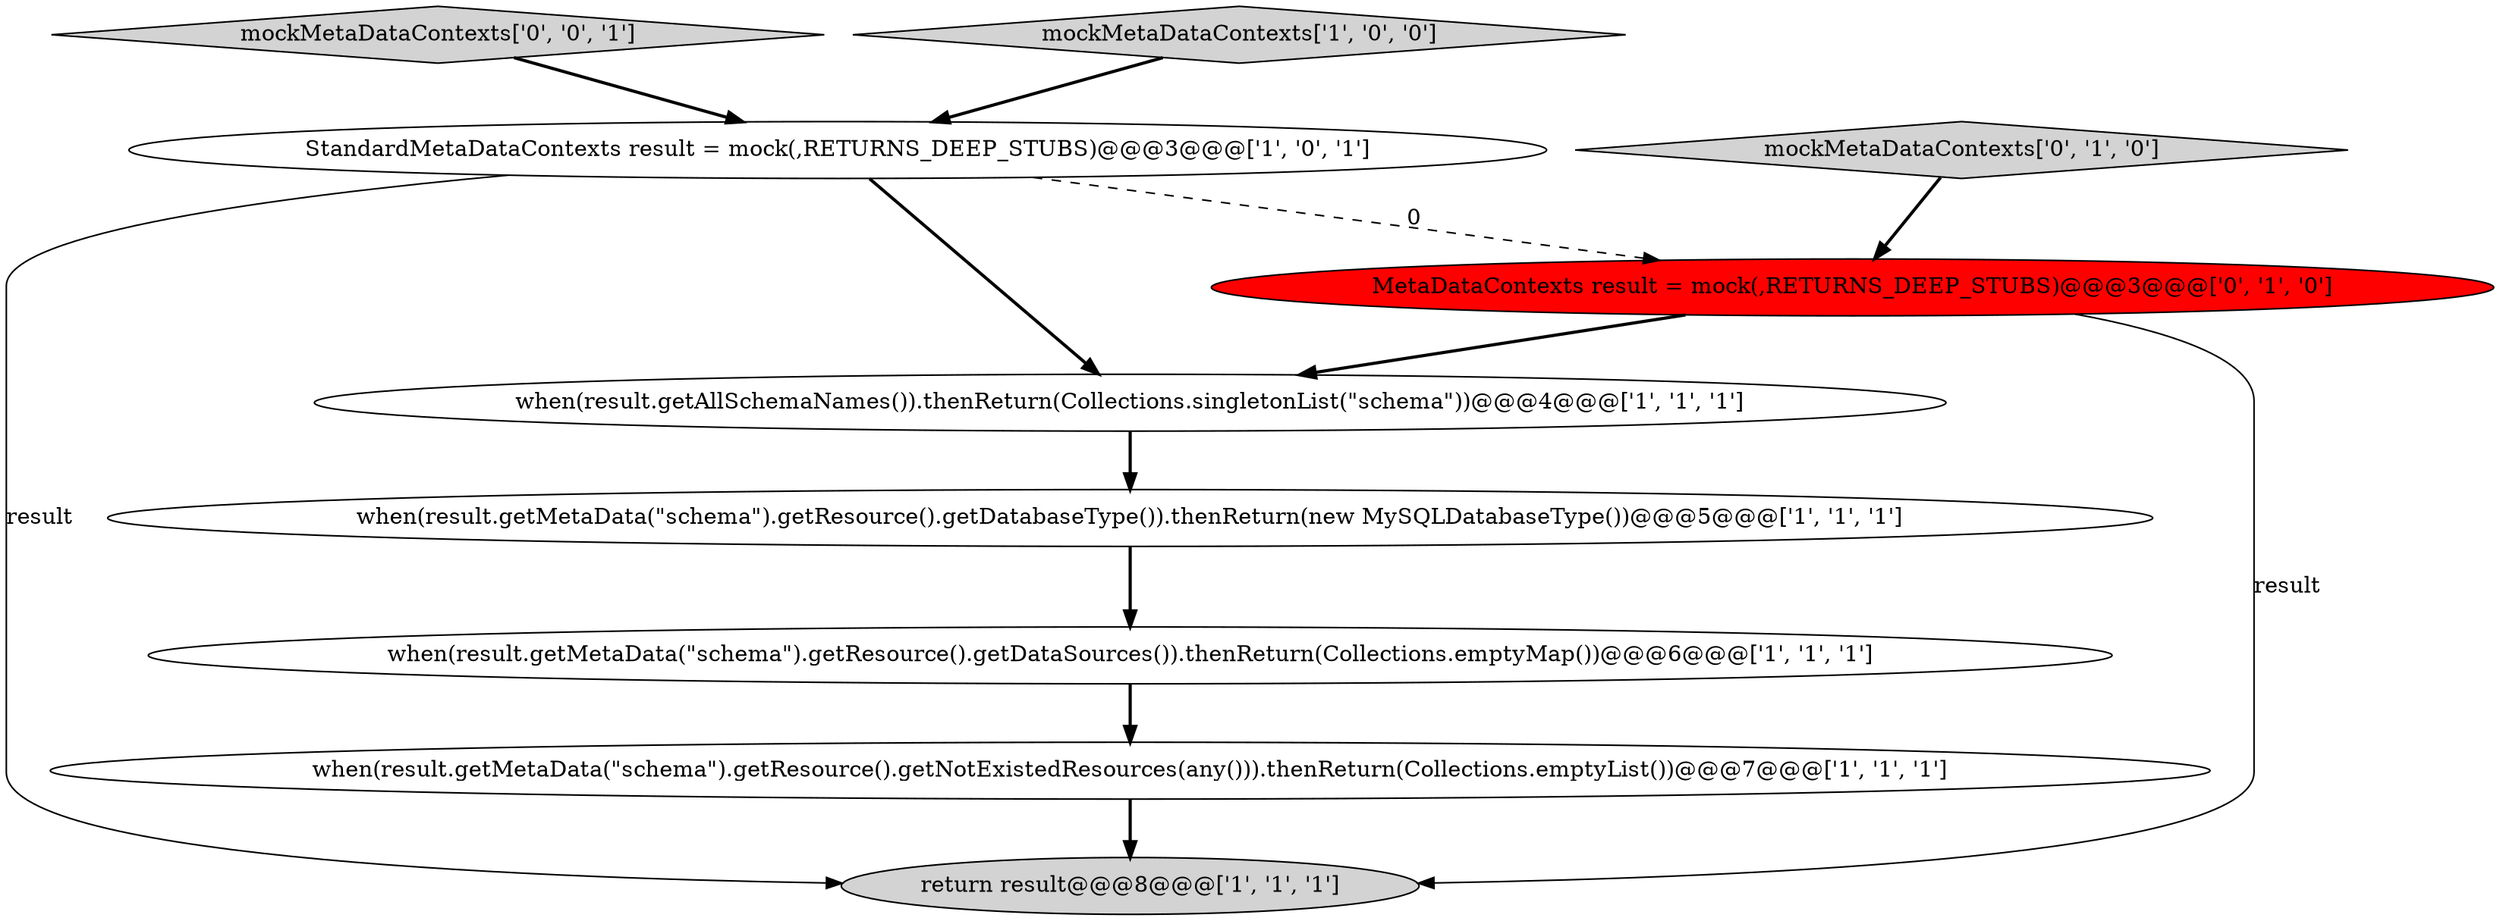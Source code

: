 digraph {
0 [style = filled, label = "when(result.getMetaData(\"schema\").getResource().getDatabaseType()).thenReturn(new MySQLDatabaseType())@@@5@@@['1', '1', '1']", fillcolor = white, shape = ellipse image = "AAA0AAABBB1BBB"];
9 [style = filled, label = "mockMetaDataContexts['0', '0', '1']", fillcolor = lightgray, shape = diamond image = "AAA0AAABBB3BBB"];
7 [style = filled, label = "MetaDataContexts result = mock(,RETURNS_DEEP_STUBS)@@@3@@@['0', '1', '0']", fillcolor = red, shape = ellipse image = "AAA1AAABBB2BBB"];
6 [style = filled, label = "StandardMetaDataContexts result = mock(,RETURNS_DEEP_STUBS)@@@3@@@['1', '0', '1']", fillcolor = white, shape = ellipse image = "AAA0AAABBB1BBB"];
5 [style = filled, label = "when(result.getMetaData(\"schema\").getResource().getNotExistedResources(any())).thenReturn(Collections.emptyList())@@@7@@@['1', '1', '1']", fillcolor = white, shape = ellipse image = "AAA0AAABBB1BBB"];
2 [style = filled, label = "mockMetaDataContexts['1', '0', '0']", fillcolor = lightgray, shape = diamond image = "AAA0AAABBB1BBB"];
1 [style = filled, label = "when(result.getMetaData(\"schema\").getResource().getDataSources()).thenReturn(Collections.emptyMap())@@@6@@@['1', '1', '1']", fillcolor = white, shape = ellipse image = "AAA0AAABBB1BBB"];
4 [style = filled, label = "return result@@@8@@@['1', '1', '1']", fillcolor = lightgray, shape = ellipse image = "AAA0AAABBB1BBB"];
8 [style = filled, label = "mockMetaDataContexts['0', '1', '0']", fillcolor = lightgray, shape = diamond image = "AAA0AAABBB2BBB"];
3 [style = filled, label = "when(result.getAllSchemaNames()).thenReturn(Collections.singletonList(\"schema\"))@@@4@@@['1', '1', '1']", fillcolor = white, shape = ellipse image = "AAA0AAABBB1BBB"];
1->5 [style = bold, label=""];
6->4 [style = solid, label="result"];
6->3 [style = bold, label=""];
5->4 [style = bold, label=""];
7->4 [style = solid, label="result"];
0->1 [style = bold, label=""];
2->6 [style = bold, label=""];
6->7 [style = dashed, label="0"];
7->3 [style = bold, label=""];
3->0 [style = bold, label=""];
8->7 [style = bold, label=""];
9->6 [style = bold, label=""];
}
